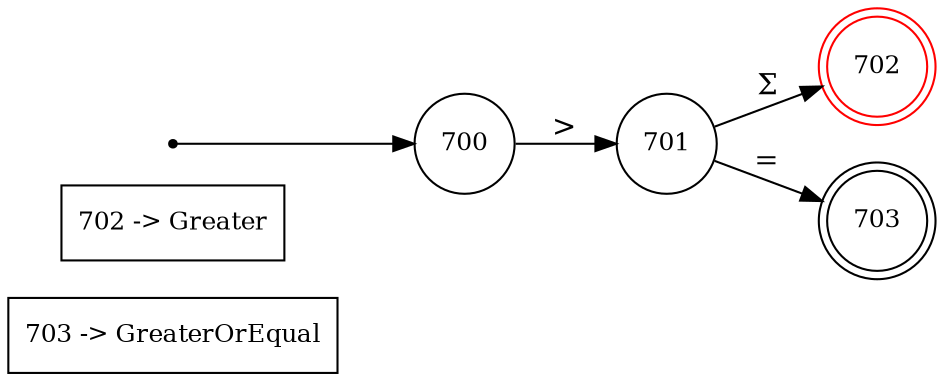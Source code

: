 digraph finite_state_machine {
	rankdir=LR;
	size="8,5"

	node [shape = rectangle, label="703 -> GreaterOrEqual", fontsize=12] token703;
	node [shape = rectangle, label="702 -> Greater", fontsize=12] token702;

	node [shape = circle, label="700", fontsize=12, color=black] 700;
	node [shape = circle, label="701", fontsize=12, color=black] 701;
	node [shape = doublecircle, label="702", fontsize=12, color=red] 702;
	node [shape = doublecircle, label="703", fontsize=12, color=black] 703;

	node [shape = point, color=black] q0;
	q0	->	700;

	700	->	701	[ label = ">" ];
	701	->	702	[ label = "Σ" ];
	701	->	703	[ label = "=" ];
}
